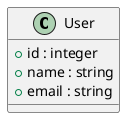 @startuml
class User {
+ id : integer
+ name : string
+ email : string
}

' Foo::field1 --> Bar::field3 : foo
' Foo::field2 --> Bar::field4 : bar
@enduml